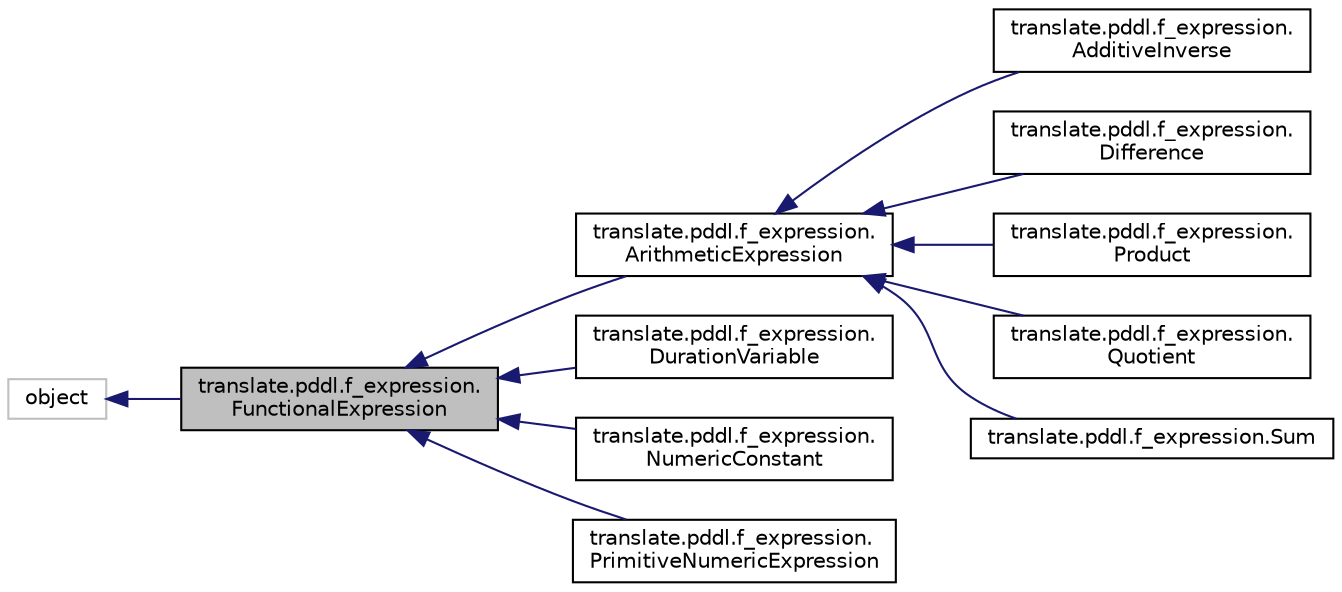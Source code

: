 digraph "translate.pddl.f_expression.FunctionalExpression"
{
  edge [fontname="Helvetica",fontsize="10",labelfontname="Helvetica",labelfontsize="10"];
  node [fontname="Helvetica",fontsize="10",shape=record];
  rankdir="LR";
  Node1 [label="translate.pddl.f_expression.\lFunctionalExpression",height=0.2,width=0.4,color="black", fillcolor="grey75", style="filled", fontcolor="black"];
  Node2 -> Node1 [dir="back",color="midnightblue",fontsize="10",style="solid",fontname="Helvetica"];
  Node2 [label="object",height=0.2,width=0.4,color="grey75", fillcolor="white", style="filled"];
  Node1 -> Node3 [dir="back",color="midnightblue",fontsize="10",style="solid",fontname="Helvetica"];
  Node3 [label="translate.pddl.f_expression.\lArithmeticExpression",height=0.2,width=0.4,color="black", fillcolor="white", style="filled",URL="$classtranslate_1_1pddl_1_1f__expression_1_1ArithmeticExpression.html"];
  Node3 -> Node4 [dir="back",color="midnightblue",fontsize="10",style="solid",fontname="Helvetica"];
  Node4 [label="translate.pddl.f_expression.\lAdditiveInverse",height=0.2,width=0.4,color="black", fillcolor="white", style="filled",URL="$classtranslate_1_1pddl_1_1f__expression_1_1AdditiveInverse.html"];
  Node3 -> Node5 [dir="back",color="midnightblue",fontsize="10",style="solid",fontname="Helvetica"];
  Node5 [label="translate.pddl.f_expression.\lDifference",height=0.2,width=0.4,color="black", fillcolor="white", style="filled",URL="$classtranslate_1_1pddl_1_1f__expression_1_1Difference.html"];
  Node3 -> Node6 [dir="back",color="midnightblue",fontsize="10",style="solid",fontname="Helvetica"];
  Node6 [label="translate.pddl.f_expression.\lProduct",height=0.2,width=0.4,color="black", fillcolor="white", style="filled",URL="$classtranslate_1_1pddl_1_1f__expression_1_1Product.html"];
  Node3 -> Node7 [dir="back",color="midnightblue",fontsize="10",style="solid",fontname="Helvetica"];
  Node7 [label="translate.pddl.f_expression.\lQuotient",height=0.2,width=0.4,color="black", fillcolor="white", style="filled",URL="$classtranslate_1_1pddl_1_1f__expression_1_1Quotient.html"];
  Node3 -> Node8 [dir="back",color="midnightblue",fontsize="10",style="solid",fontname="Helvetica"];
  Node8 [label="translate.pddl.f_expression.Sum",height=0.2,width=0.4,color="black", fillcolor="white", style="filled",URL="$classtranslate_1_1pddl_1_1f__expression_1_1Sum.html"];
  Node1 -> Node9 [dir="back",color="midnightblue",fontsize="10",style="solid",fontname="Helvetica"];
  Node9 [label="translate.pddl.f_expression.\lDurationVariable",height=0.2,width=0.4,color="black", fillcolor="white", style="filled",URL="$classtranslate_1_1pddl_1_1f__expression_1_1DurationVariable.html"];
  Node1 -> Node10 [dir="back",color="midnightblue",fontsize="10",style="solid",fontname="Helvetica"];
  Node10 [label="translate.pddl.f_expression.\lNumericConstant",height=0.2,width=0.4,color="black", fillcolor="white", style="filled",URL="$classtranslate_1_1pddl_1_1f__expression_1_1NumericConstant.html"];
  Node1 -> Node11 [dir="back",color="midnightblue",fontsize="10",style="solid",fontname="Helvetica"];
  Node11 [label="translate.pddl.f_expression.\lPrimitiveNumericExpression",height=0.2,width=0.4,color="black", fillcolor="white", style="filled",URL="$classtranslate_1_1pddl_1_1f__expression_1_1PrimitiveNumericExpression.html"];
}

